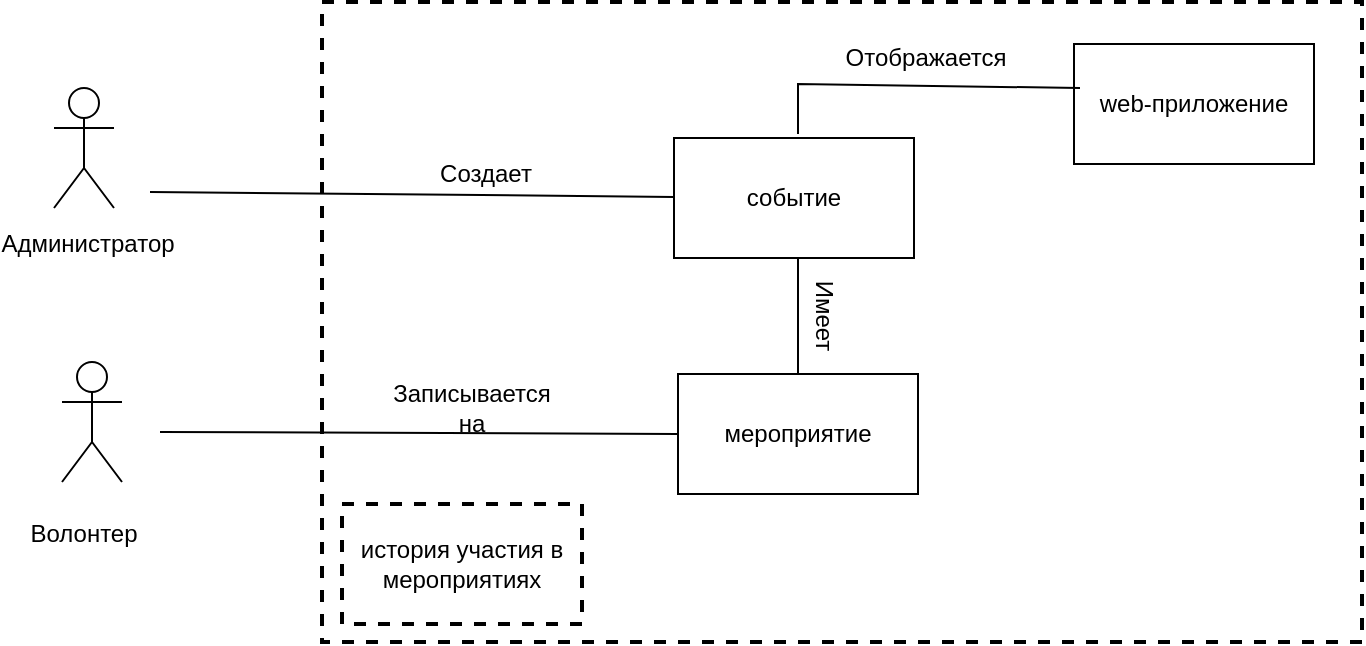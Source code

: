 <mxfile version="24.7.17">
  <diagram name="Страница — 1" id="bv03ICq6Dp4Je9cSqZLH">
    <mxGraphModel dx="1434" dy="746" grid="0" gridSize="10" guides="1" tooltips="1" connect="1" arrows="1" fold="1" page="1" pageScale="1" pageWidth="1169" pageHeight="1654" math="0" shadow="0">
      <root>
        <mxCell id="0" />
        <mxCell id="1" parent="0" />
        <mxCell id="wqrPw1n5rwPjWdhEKw8x-1" value="Actor" style="shape=umlActor;verticalLabelPosition=bottom;verticalAlign=top;html=1;outlineConnect=0;labelPosition=center;align=center;textOpacity=0;" vertex="1" parent="1">
          <mxGeometry x="256" y="213" width="30" height="60" as="geometry" />
        </mxCell>
        <mxCell id="wqrPw1n5rwPjWdhEKw8x-2" value="Actor" style="shape=umlActor;verticalLabelPosition=bottom;verticalAlign=top;html=1;outlineConnect=0;textOpacity=0;" vertex="1" parent="1">
          <mxGeometry x="260" y="350" width="30" height="60" as="geometry" />
        </mxCell>
        <mxCell id="wqrPw1n5rwPjWdhEKw8x-7" value="" style="rounded=0;whiteSpace=wrap;html=1;dashed=1;strokeWidth=2;" vertex="1" parent="1">
          <mxGeometry x="390" y="170" width="520" height="320" as="geometry" />
        </mxCell>
        <mxCell id="wqrPw1n5rwPjWdhEKw8x-12" value="web-приложение" style="rounded=0;whiteSpace=wrap;html=1;" vertex="1" parent="1">
          <mxGeometry x="766" y="191" width="120" height="60" as="geometry" />
        </mxCell>
        <mxCell id="wqrPw1n5rwPjWdhEKw8x-13" value="событие" style="rounded=0;whiteSpace=wrap;html=1;" vertex="1" parent="1">
          <mxGeometry x="566" y="238" width="120" height="60" as="geometry" />
        </mxCell>
        <mxCell id="wqrPw1n5rwPjWdhEKw8x-14" value="мероприятие" style="rounded=0;whiteSpace=wrap;html=1;" vertex="1" parent="1">
          <mxGeometry x="568" y="356" width="120" height="60" as="geometry" />
        </mxCell>
        <mxCell id="wqrPw1n5rwPjWdhEKw8x-15" value="Администратор" style="text;html=1;align=center;verticalAlign=middle;whiteSpace=wrap;rounded=0;" vertex="1" parent="1">
          <mxGeometry x="243" y="276" width="60" height="30" as="geometry" />
        </mxCell>
        <mxCell id="wqrPw1n5rwPjWdhEKw8x-17" value="Волонтер" style="text;html=1;align=center;verticalAlign=middle;whiteSpace=wrap;rounded=0;" vertex="1" parent="1">
          <mxGeometry x="241" y="421" width="60" height="30" as="geometry" />
        </mxCell>
        <mxCell id="wqrPw1n5rwPjWdhEKw8x-18" value="" style="endArrow=none;html=1;rounded=0;entryX=0.025;entryY=0.367;entryDx=0;entryDy=0;entryPerimeter=0;" edge="1" parent="1" target="wqrPw1n5rwPjWdhEKw8x-12">
          <mxGeometry width="50" height="50" relative="1" as="geometry">
            <mxPoint x="628" y="236" as="sourcePoint" />
            <mxPoint x="671" y="188" as="targetPoint" />
            <Array as="points">
              <mxPoint x="628" y="211" />
            </Array>
          </mxGeometry>
        </mxCell>
        <mxCell id="wqrPw1n5rwPjWdhEKw8x-20" value="Отображается" style="text;html=1;align=center;verticalAlign=middle;whiteSpace=wrap;rounded=0;" vertex="1" parent="1">
          <mxGeometry x="662" y="183" width="60" height="30" as="geometry" />
        </mxCell>
        <mxCell id="wqrPw1n5rwPjWdhEKw8x-21" value="" style="endArrow=none;html=1;rounded=0;exitX=0.5;exitY=0;exitDx=0;exitDy=0;" edge="1" parent="1" source="wqrPw1n5rwPjWdhEKw8x-14">
          <mxGeometry width="50" height="50" relative="1" as="geometry">
            <mxPoint x="651" y="333" as="sourcePoint" />
            <mxPoint x="628" y="298" as="targetPoint" />
          </mxGeometry>
        </mxCell>
        <mxCell id="wqrPw1n5rwPjWdhEKw8x-24" value="Имеет" style="text;html=1;align=center;verticalAlign=middle;whiteSpace=wrap;rounded=0;rotation=90;" vertex="1" parent="1">
          <mxGeometry x="611" y="312" width="60" height="30" as="geometry" />
        </mxCell>
        <mxCell id="wqrPw1n5rwPjWdhEKw8x-26" value="история участия в мероприятиях" style="rounded=0;whiteSpace=wrap;html=1;dashed=1;strokeWidth=2;" vertex="1" parent="1">
          <mxGeometry x="400" y="421" width="120" height="60" as="geometry" />
        </mxCell>
        <mxCell id="wqrPw1n5rwPjWdhEKw8x-29" value="Создает" style="text;html=1;align=center;verticalAlign=middle;whiteSpace=wrap;rounded=0;" vertex="1" parent="1">
          <mxGeometry x="442" y="241" width="60" height="30" as="geometry" />
        </mxCell>
        <mxCell id="wqrPw1n5rwPjWdhEKw8x-30" value="" style="endArrow=none;html=1;rounded=0;" edge="1" parent="1" target="wqrPw1n5rwPjWdhEKw8x-13">
          <mxGeometry width="50" height="50" relative="1" as="geometry">
            <mxPoint x="304" y="265" as="sourcePoint" />
            <mxPoint x="406" y="258" as="targetPoint" />
          </mxGeometry>
        </mxCell>
        <mxCell id="wqrPw1n5rwPjWdhEKw8x-33" value="" style="endArrow=none;html=1;rounded=0;entryX=0;entryY=0.5;entryDx=0;entryDy=0;" edge="1" parent="1" target="wqrPw1n5rwPjWdhEKw8x-14">
          <mxGeometry width="50" height="50" relative="1" as="geometry">
            <mxPoint x="309" y="385" as="sourcePoint" />
            <mxPoint x="538" y="359" as="targetPoint" />
          </mxGeometry>
        </mxCell>
        <mxCell id="wqrPw1n5rwPjWdhEKw8x-34" value="Записывается на" style="text;html=1;align=center;verticalAlign=middle;whiteSpace=wrap;rounded=0;" vertex="1" parent="1">
          <mxGeometry x="435" y="358" width="60" height="30" as="geometry" />
        </mxCell>
      </root>
    </mxGraphModel>
  </diagram>
</mxfile>
